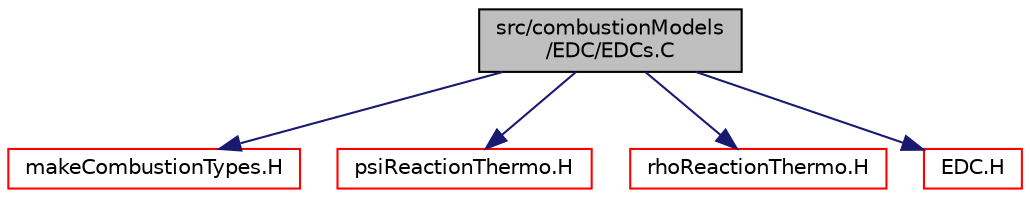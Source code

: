 digraph "src/combustionModels/EDC/EDCs.C"
{
  bgcolor="transparent";
  edge [fontname="Helvetica",fontsize="10",labelfontname="Helvetica",labelfontsize="10"];
  node [fontname="Helvetica",fontsize="10",shape=record];
  Node1 [label="src/combustionModels\l/EDC/EDCs.C",height=0.2,width=0.4,color="black", fillcolor="grey75", style="filled" fontcolor="black"];
  Node1 -> Node2 [color="midnightblue",fontsize="10",style="solid",fontname="Helvetica"];
  Node2 [label="makeCombustionTypes.H",height=0.2,width=0.4,color="red",URL="$makeCombustionTypes_8H.html"];
  Node1 -> Node3 [color="midnightblue",fontsize="10",style="solid",fontname="Helvetica"];
  Node3 [label="psiReactionThermo.H",height=0.2,width=0.4,color="red",URL="$psiReactionThermo_8H.html"];
  Node1 -> Node4 [color="midnightblue",fontsize="10",style="solid",fontname="Helvetica"];
  Node4 [label="rhoReactionThermo.H",height=0.2,width=0.4,color="red",URL="$rhoReactionThermo_8H.html"];
  Node1 -> Node5 [color="midnightblue",fontsize="10",style="solid",fontname="Helvetica"];
  Node5 [label="EDC.H",height=0.2,width=0.4,color="red",URL="$EDC_8H.html"];
}
